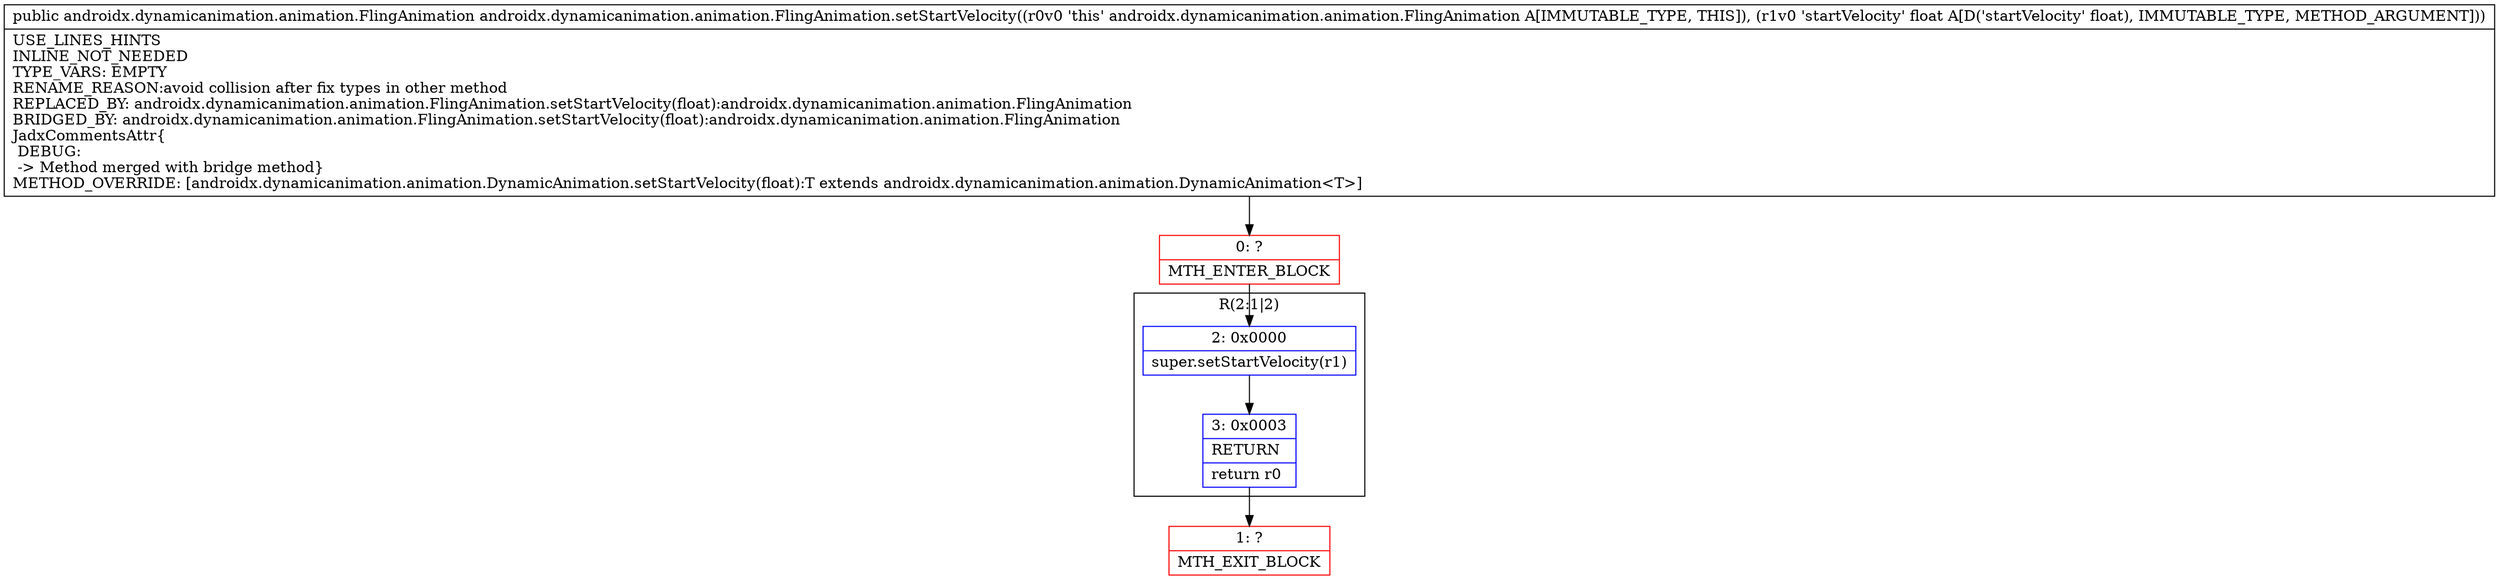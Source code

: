 digraph "CFG forandroidx.dynamicanimation.animation.FlingAnimation.setStartVelocity(F)Landroidx\/dynamicanimation\/animation\/FlingAnimation;" {
subgraph cluster_Region_877728360 {
label = "R(2:1|2)";
node [shape=record,color=blue];
Node_2 [shape=record,label="{2\:\ 0x0000|super.setStartVelocity(r1)\l}"];
Node_3 [shape=record,label="{3\:\ 0x0003|RETURN\l|return r0\l}"];
}
Node_0 [shape=record,color=red,label="{0\:\ ?|MTH_ENTER_BLOCK\l}"];
Node_1 [shape=record,color=red,label="{1\:\ ?|MTH_EXIT_BLOCK\l}"];
MethodNode[shape=record,label="{public androidx.dynamicanimation.animation.FlingAnimation androidx.dynamicanimation.animation.FlingAnimation.setStartVelocity((r0v0 'this' androidx.dynamicanimation.animation.FlingAnimation A[IMMUTABLE_TYPE, THIS]), (r1v0 'startVelocity' float A[D('startVelocity' float), IMMUTABLE_TYPE, METHOD_ARGUMENT]))  | USE_LINES_HINTS\lINLINE_NOT_NEEDED\lTYPE_VARS: EMPTY\lRENAME_REASON:avoid collision after fix types in other method\lREPLACED_BY: androidx.dynamicanimation.animation.FlingAnimation.setStartVelocity(float):androidx.dynamicanimation.animation.FlingAnimation\lBRIDGED_BY: androidx.dynamicanimation.animation.FlingAnimation.setStartVelocity(float):androidx.dynamicanimation.animation.FlingAnimation\lJadxCommentsAttr\{\l DEBUG: \l \-\> Method merged with bridge method\}\lMETHOD_OVERRIDE: [androidx.dynamicanimation.animation.DynamicAnimation.setStartVelocity(float):T extends androidx.dynamicanimation.animation.DynamicAnimation\<T\>]\l}"];
MethodNode -> Node_0;Node_2 -> Node_3;
Node_3 -> Node_1;
Node_0 -> Node_2;
}

